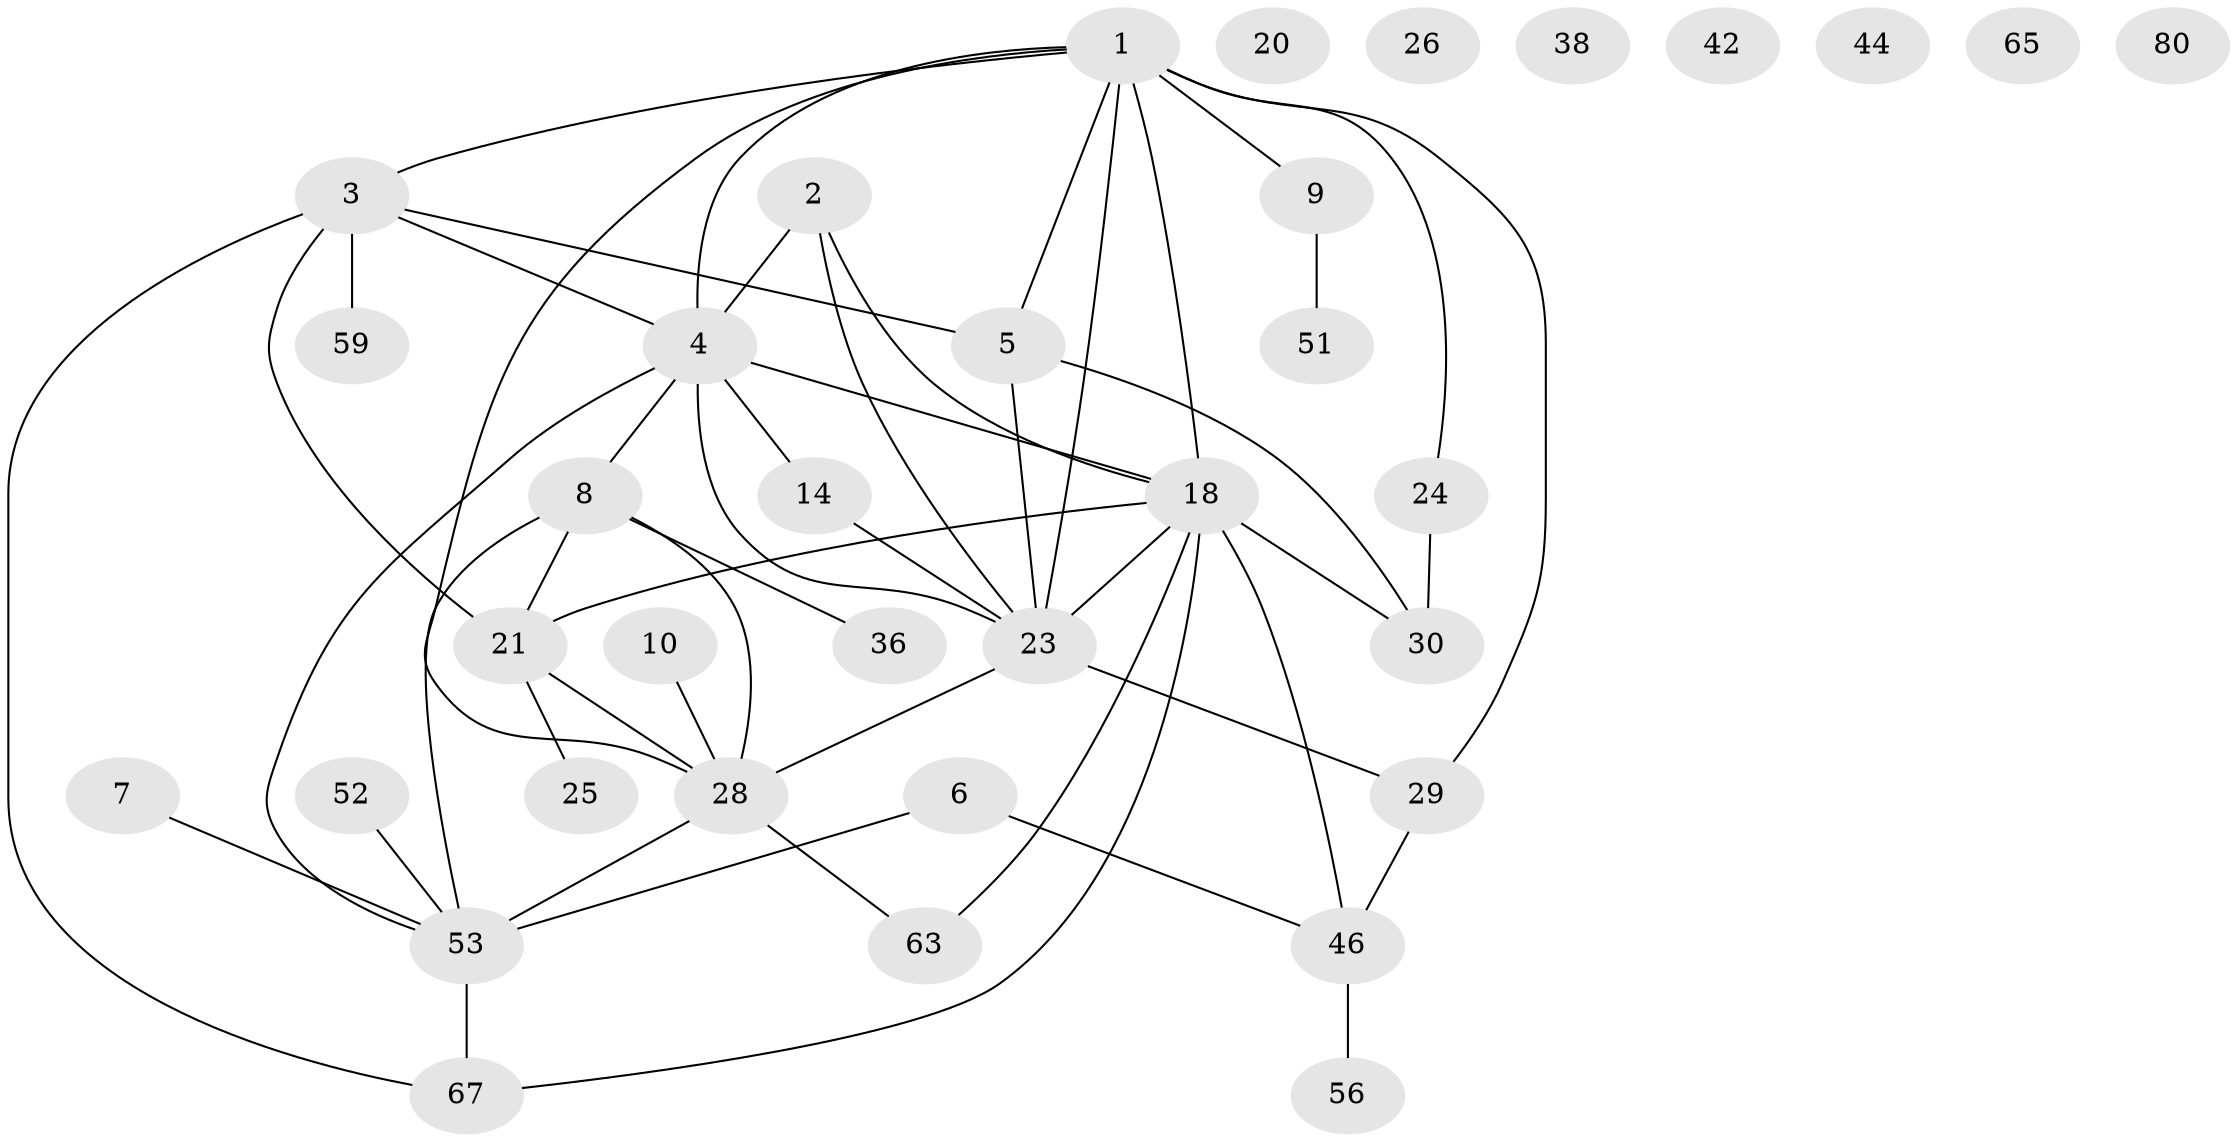 // original degree distribution, {6: 0.024390243902439025, 4: 0.12195121951219512, 3: 0.18292682926829268, 2: 0.25609756097560976, 1: 0.2073170731707317, 5: 0.08536585365853659, 0: 0.08536585365853659, 9: 0.012195121951219513, 7: 0.024390243902439025}
// Generated by graph-tools (version 1.1) at 2025/16/03/04/25 18:16:34]
// undirected, 35 vertices, 51 edges
graph export_dot {
graph [start="1"]
  node [color=gray90,style=filled];
  1 [super="+16+13+11"];
  2 [super="+69"];
  3 [super="+58"];
  4 [super="+37"];
  5 [super="+15"];
  6 [super="+49"];
  7 [super="+31"];
  8 [super="+82+19"];
  9 [super="+41"];
  10 [super="+12+22"];
  14;
  18 [super="+33"];
  20;
  21 [super="+66"];
  23 [super="+34+64+54"];
  24 [super="+74+73"];
  25;
  26;
  28 [super="+32+40"];
  29;
  30 [super="+81"];
  36;
  38;
  42;
  44;
  46 [super="+76"];
  51;
  52 [super="+72"];
  53 [super="+70"];
  56;
  59;
  63;
  65;
  67 [super="+75"];
  80;
  1 -- 4 [weight=2];
  1 -- 23 [weight=2];
  1 -- 28;
  1 -- 29;
  1 -- 3;
  1 -- 5;
  1 -- 18 [weight=3];
  1 -- 24;
  1 -- 9;
  2 -- 23;
  2 -- 4;
  2 -- 18;
  3 -- 21;
  3 -- 4;
  3 -- 67;
  3 -- 5;
  3 -- 59;
  4 -- 14;
  4 -- 53;
  4 -- 23;
  4 -- 18;
  4 -- 8;
  5 -- 23;
  5 -- 30;
  6 -- 53;
  6 -- 46;
  7 -- 53;
  8 -- 53;
  8 -- 28;
  8 -- 21;
  8 -- 36;
  9 -- 51;
  10 -- 28;
  14 -- 23 [weight=2];
  18 -- 67;
  18 -- 46;
  18 -- 21;
  18 -- 23 [weight=3];
  18 -- 30;
  18 -- 63;
  21 -- 25;
  21 -- 28;
  23 -- 29;
  23 -- 28;
  24 -- 30;
  28 -- 53 [weight=2];
  28 -- 63;
  29 -- 46;
  46 -- 56;
  52 -- 53;
  53 -- 67;
}
